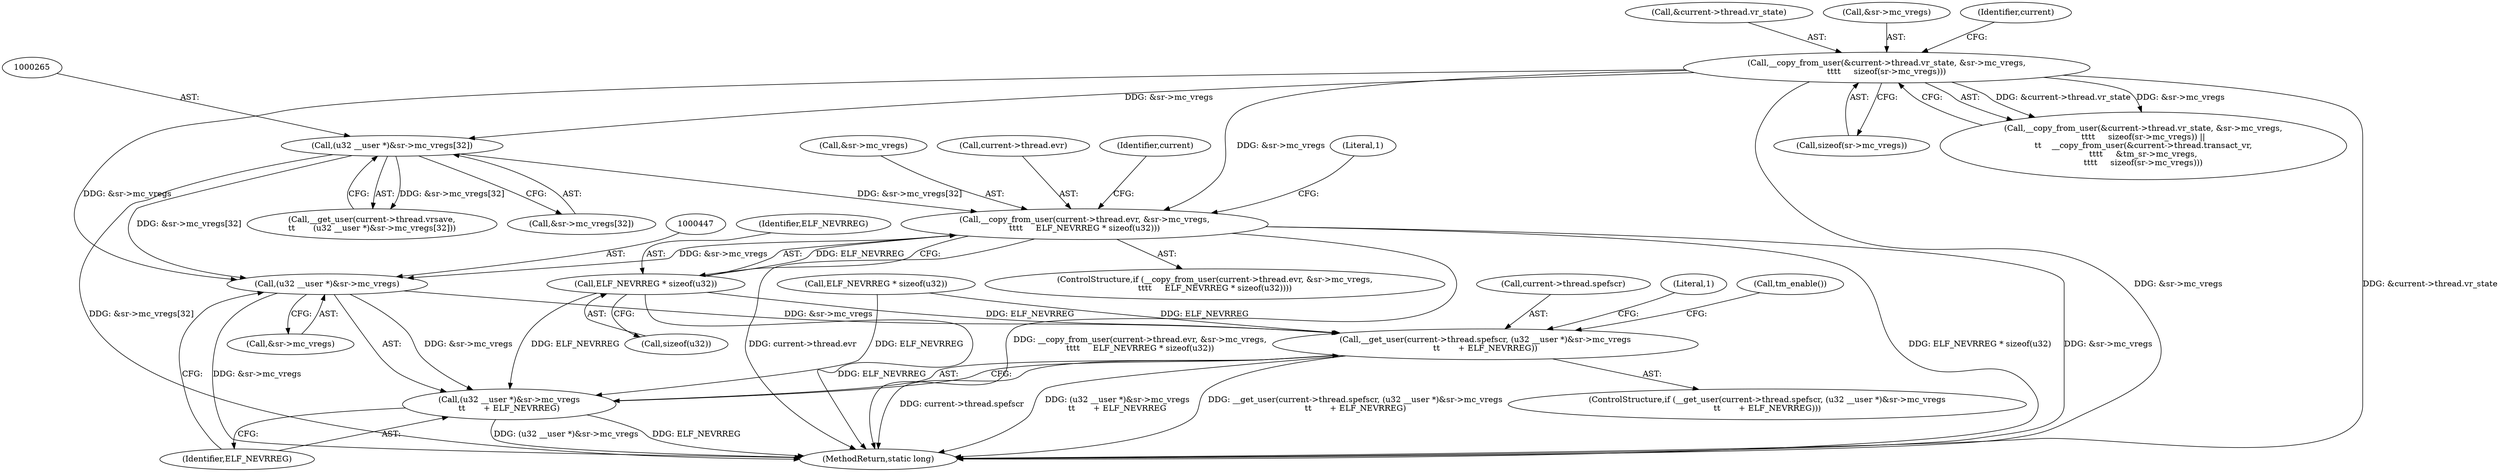 digraph "0_linux_d2b9d2a5ad5ef04ff978c9923d19730cb05efd55@pointer" {
"1000446" [label="(Call,(u32 __user *)&sr->mc_vregs)"];
"1000264" [label="(Call,(u32 __user *)&sr->mc_vregs[32])"];
"1000192" [label="(Call,__copy_from_user(&current->thread.vr_state, &sr->mc_vregs,\n\t\t\t\t     sizeof(sr->mc_vregs)))"];
"1000404" [label="(Call,__copy_from_user(current->thread.evr, &sr->mc_vregs,\n\t\t\t\t     ELF_NEVRREG * sizeof(u32)))"];
"1000414" [label="(Call,ELF_NEVRREG * sizeof(u32))"];
"1000439" [label="(Call,__get_user(current->thread.spefscr, (u32 __user *)&sr->mc_vregs\n\t\t       + ELF_NEVRREG))"];
"1000445" [label="(Call,(u32 __user *)&sr->mc_vregs\n\t\t       + ELF_NEVRREG)"];
"1000439" [label="(Call,__get_user(current->thread.spefscr, (u32 __user *)&sr->mc_vregs\n\t\t       + ELF_NEVRREG))"];
"1000446" [label="(Call,(u32 __user *)&sr->mc_vregs)"];
"1000438" [label="(ControlStructure,if (__get_user(current->thread.spefscr, (u32 __user *)&sr->mc_vregs\n\t\t       + ELF_NEVRREG)))"];
"1000203" [label="(Call,sizeof(sr->mc_vregs))"];
"1000192" [label="(Call,__copy_from_user(&current->thread.vr_state, &sr->mc_vregs,\n\t\t\t\t     sizeof(sr->mc_vregs)))"];
"1000414" [label="(Call,ELF_NEVRREG * sizeof(u32))"];
"1000455" [label="(Call,tm_enable())"];
"1000193" [label="(Call,&current->thread.vr_state)"];
"1000440" [label="(Call,current->thread.spefscr)"];
"1000419" [label="(Literal,1)"];
"1000258" [label="(Call,__get_user(current->thread.vrsave,\n\t\t       (u32 __user *)&sr->mc_vregs[32]))"];
"1000199" [label="(Call,&sr->mc_vregs)"];
"1000445" [label="(Call,(u32 __user *)&sr->mc_vregs\n\t\t       + ELF_NEVRREG)"];
"1000416" [label="(Call,sizeof(u32))"];
"1000434" [label="(Call,ELF_NEVRREG * sizeof(u32))"];
"1000415" [label="(Identifier,ELF_NEVRREG)"];
"1000403" [label="(ControlStructure,if (__copy_from_user(current->thread.evr, &sr->mc_vregs,\n\t\t\t\t     ELF_NEVRREG * sizeof(u32))))"];
"1000448" [label="(Call,&sr->mc_vregs)"];
"1000410" [label="(Call,&sr->mc_vregs)"];
"1000405" [label="(Call,current->thread.evr)"];
"1000533" [label="(MethodReturn,static long)"];
"1000454" [label="(Literal,1)"];
"1000452" [label="(Identifier,ELF_NEVRREG)"];
"1000211" [label="(Identifier,current)"];
"1000442" [label="(Identifier,current)"];
"1000191" [label="(Call,__copy_from_user(&current->thread.vr_state, &sr->mc_vregs,\n\t\t\t\t     sizeof(sr->mc_vregs)) ||\n\t\t    __copy_from_user(&current->thread.transact_vr,\n\t\t\t\t     &tm_sr->mc_vregs,\n\t\t\t\t     sizeof(sr->mc_vregs)))"];
"1000264" [label="(Call,(u32 __user *)&sr->mc_vregs[32])"];
"1000266" [label="(Call,&sr->mc_vregs[32])"];
"1000404" [label="(Call,__copy_from_user(current->thread.evr, &sr->mc_vregs,\n\t\t\t\t     ELF_NEVRREG * sizeof(u32)))"];
"1000446" -> "1000445"  [label="AST: "];
"1000446" -> "1000448"  [label="CFG: "];
"1000447" -> "1000446"  [label="AST: "];
"1000448" -> "1000446"  [label="AST: "];
"1000452" -> "1000446"  [label="CFG: "];
"1000446" -> "1000533"  [label="DDG: &sr->mc_vregs"];
"1000446" -> "1000439"  [label="DDG: &sr->mc_vregs"];
"1000446" -> "1000445"  [label="DDG: &sr->mc_vregs"];
"1000264" -> "1000446"  [label="DDG: &sr->mc_vregs[32]"];
"1000404" -> "1000446"  [label="DDG: &sr->mc_vregs"];
"1000192" -> "1000446"  [label="DDG: &sr->mc_vregs"];
"1000264" -> "1000258"  [label="AST: "];
"1000264" -> "1000266"  [label="CFG: "];
"1000265" -> "1000264"  [label="AST: "];
"1000266" -> "1000264"  [label="AST: "];
"1000258" -> "1000264"  [label="CFG: "];
"1000264" -> "1000533"  [label="DDG: &sr->mc_vregs[32]"];
"1000264" -> "1000258"  [label="DDG: &sr->mc_vregs[32]"];
"1000192" -> "1000264"  [label="DDG: &sr->mc_vregs"];
"1000264" -> "1000404"  [label="DDG: &sr->mc_vregs[32]"];
"1000192" -> "1000191"  [label="AST: "];
"1000192" -> "1000203"  [label="CFG: "];
"1000193" -> "1000192"  [label="AST: "];
"1000199" -> "1000192"  [label="AST: "];
"1000203" -> "1000192"  [label="AST: "];
"1000211" -> "1000192"  [label="CFG: "];
"1000191" -> "1000192"  [label="CFG: "];
"1000192" -> "1000533"  [label="DDG: &sr->mc_vregs"];
"1000192" -> "1000533"  [label="DDG: &current->thread.vr_state"];
"1000192" -> "1000191"  [label="DDG: &current->thread.vr_state"];
"1000192" -> "1000191"  [label="DDG: &sr->mc_vregs"];
"1000192" -> "1000404"  [label="DDG: &sr->mc_vregs"];
"1000404" -> "1000403"  [label="AST: "];
"1000404" -> "1000414"  [label="CFG: "];
"1000405" -> "1000404"  [label="AST: "];
"1000410" -> "1000404"  [label="AST: "];
"1000414" -> "1000404"  [label="AST: "];
"1000419" -> "1000404"  [label="CFG: "];
"1000442" -> "1000404"  [label="CFG: "];
"1000404" -> "1000533"  [label="DDG: current->thread.evr"];
"1000404" -> "1000533"  [label="DDG: __copy_from_user(current->thread.evr, &sr->mc_vregs,\n\t\t\t\t     ELF_NEVRREG * sizeof(u32))"];
"1000404" -> "1000533"  [label="DDG: ELF_NEVRREG * sizeof(u32)"];
"1000404" -> "1000533"  [label="DDG: &sr->mc_vregs"];
"1000414" -> "1000404"  [label="DDG: ELF_NEVRREG"];
"1000414" -> "1000416"  [label="CFG: "];
"1000415" -> "1000414"  [label="AST: "];
"1000416" -> "1000414"  [label="AST: "];
"1000414" -> "1000533"  [label="DDG: ELF_NEVRREG"];
"1000414" -> "1000439"  [label="DDG: ELF_NEVRREG"];
"1000414" -> "1000445"  [label="DDG: ELF_NEVRREG"];
"1000439" -> "1000438"  [label="AST: "];
"1000439" -> "1000445"  [label="CFG: "];
"1000440" -> "1000439"  [label="AST: "];
"1000445" -> "1000439"  [label="AST: "];
"1000454" -> "1000439"  [label="CFG: "];
"1000455" -> "1000439"  [label="CFG: "];
"1000439" -> "1000533"  [label="DDG: current->thread.spefscr"];
"1000439" -> "1000533"  [label="DDG: (u32 __user *)&sr->mc_vregs\n\t\t       + ELF_NEVRREG"];
"1000439" -> "1000533"  [label="DDG: __get_user(current->thread.spefscr, (u32 __user *)&sr->mc_vregs\n\t\t       + ELF_NEVRREG)"];
"1000434" -> "1000439"  [label="DDG: ELF_NEVRREG"];
"1000445" -> "1000452"  [label="CFG: "];
"1000452" -> "1000445"  [label="AST: "];
"1000445" -> "1000533"  [label="DDG: (u32 __user *)&sr->mc_vregs"];
"1000445" -> "1000533"  [label="DDG: ELF_NEVRREG"];
"1000434" -> "1000445"  [label="DDG: ELF_NEVRREG"];
}
